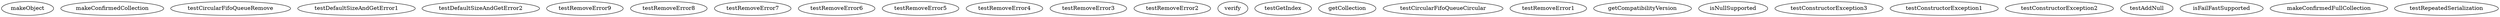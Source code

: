 digraph G {
makeObject;
makeConfirmedCollection;
testCircularFifoQueueRemove;
testDefaultSizeAndGetError1;
testDefaultSizeAndGetError2;
testRemoveError9;
testRemoveError8;
testRemoveError7;
testRemoveError6;
testRemoveError5;
testRemoveError4;
testRemoveError3;
testRemoveError2;
verify;
testGetIndex;
getCollection;
testCircularFifoQueueCircular;
testRemoveError1;
getCompatibilityVersion;
isNullSupported;
testConstructorException3;
testConstructorException1;
testConstructorException2;
testAddNull;
isFailFastSupported;
makeConfirmedFullCollection;
testRepeatedSerialization;
}